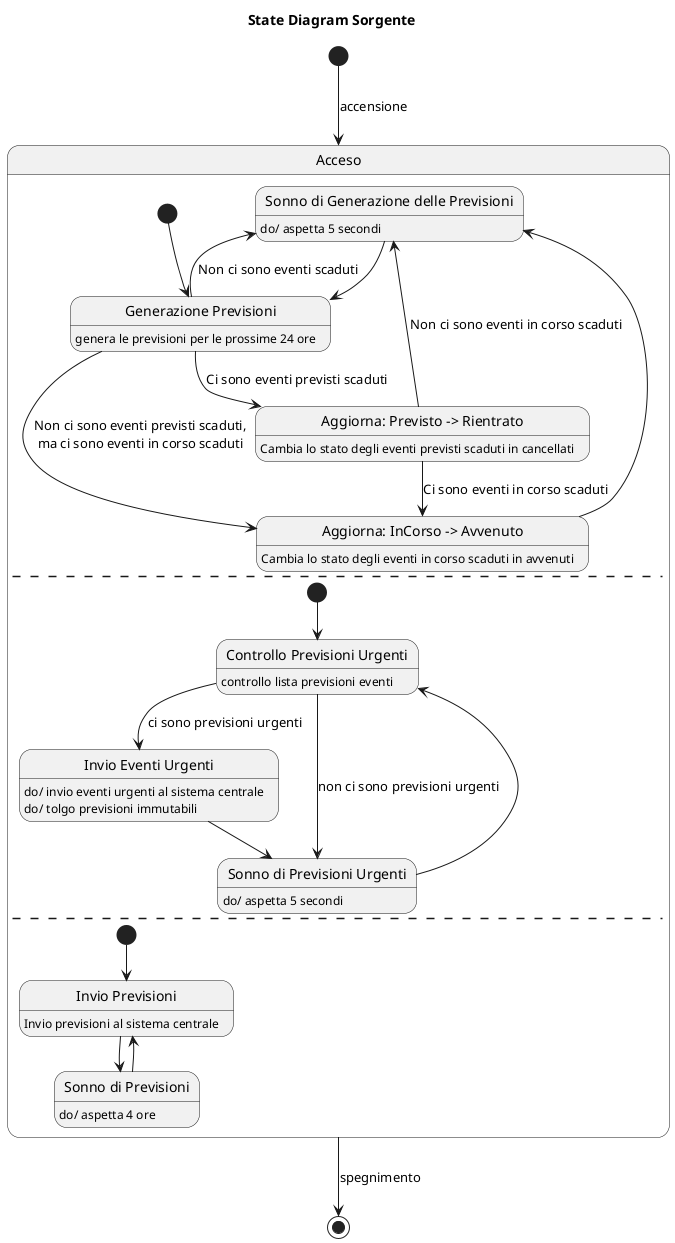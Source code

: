 @startuml
title State Diagram Sorgente

[*] --> Acceso: accensione

state Acceso {

    state "Generazione Previsioni" as GenPrev
    state "Aggiorna: Previsto -> Rientrato" as AggPrevCanc
    state "Aggiorna: InCorso -> Avvenuto" as AggCorAvv
    state "Sonno di Generazione delle Previsioni" as SonnoGen

    [*] --> GenPrev

    GenPrev: genera le previsioni per le prossime 24 ore
    GenPrev --> AggPrevCanc: Ci sono eventi previsti scaduti
    GenPrev --> AggCorAvv: Non ci sono eventi previsti scaduti,\nma ci sono eventi in corso scaduti
    GenPrev --> SonnoGen: Non ci sono eventi scaduti

    AggPrevCanc: Cambia lo stato degli eventi previsti scaduti in cancellati
    AggPrevCanc --> AggCorAvv: Ci sono eventi in corso scaduti
    AggPrevCanc --> SonnoGen: Non ci sono eventi in corso scaduti

    AggCorAvv: Cambia lo stato degli eventi in corso scaduti in avvenuti
    AggCorAvv --> SonnoGen

    SonnoGen: do/ aspetta 5 secondi
    SonnoGen -> GenPrev

    --

    state "Controllo Previsioni Urgenti" as ConPrevUrg
    state "Invio Eventi Urgenti" as InvioEvtUrg
    state "Sonno di Previsioni Urgenti" as SonnoPrevUrg

    [*] --> ConPrevUrg

    ConPrevUrg: controllo lista previsioni eventi
    ConPrevUrg --> InvioEvtUrg: ci sono previsioni urgenti
    ConPrevUrg --> SonnoPrevUrg: non ci sono previsioni urgenti

    InvioEvtUrg: do/ invio eventi urgenti al sistema centrale
    InvioEvtUrg: do/ tolgo previsioni immutabili
    InvioEvtUrg --> SonnoPrevUrg

    SonnoPrevUrg: do/ aspetta 5 secondi
    SonnoPrevUrg --> ConPrevUrg

    ---

    state "Invio Previsioni" as InvPrev
    state "Sonno di Previsioni" as SonnoPrev

    [*] --> InvPrev

    InvPrev: Invio previsioni al sistema centrale
    InvPrev --> SonnoPrev

    SonnoPrev: do/ aspetta 4 ore
    SonnoPrev --> InvPrev

}

Acceso --> [*]: spegnimento
@enduml
